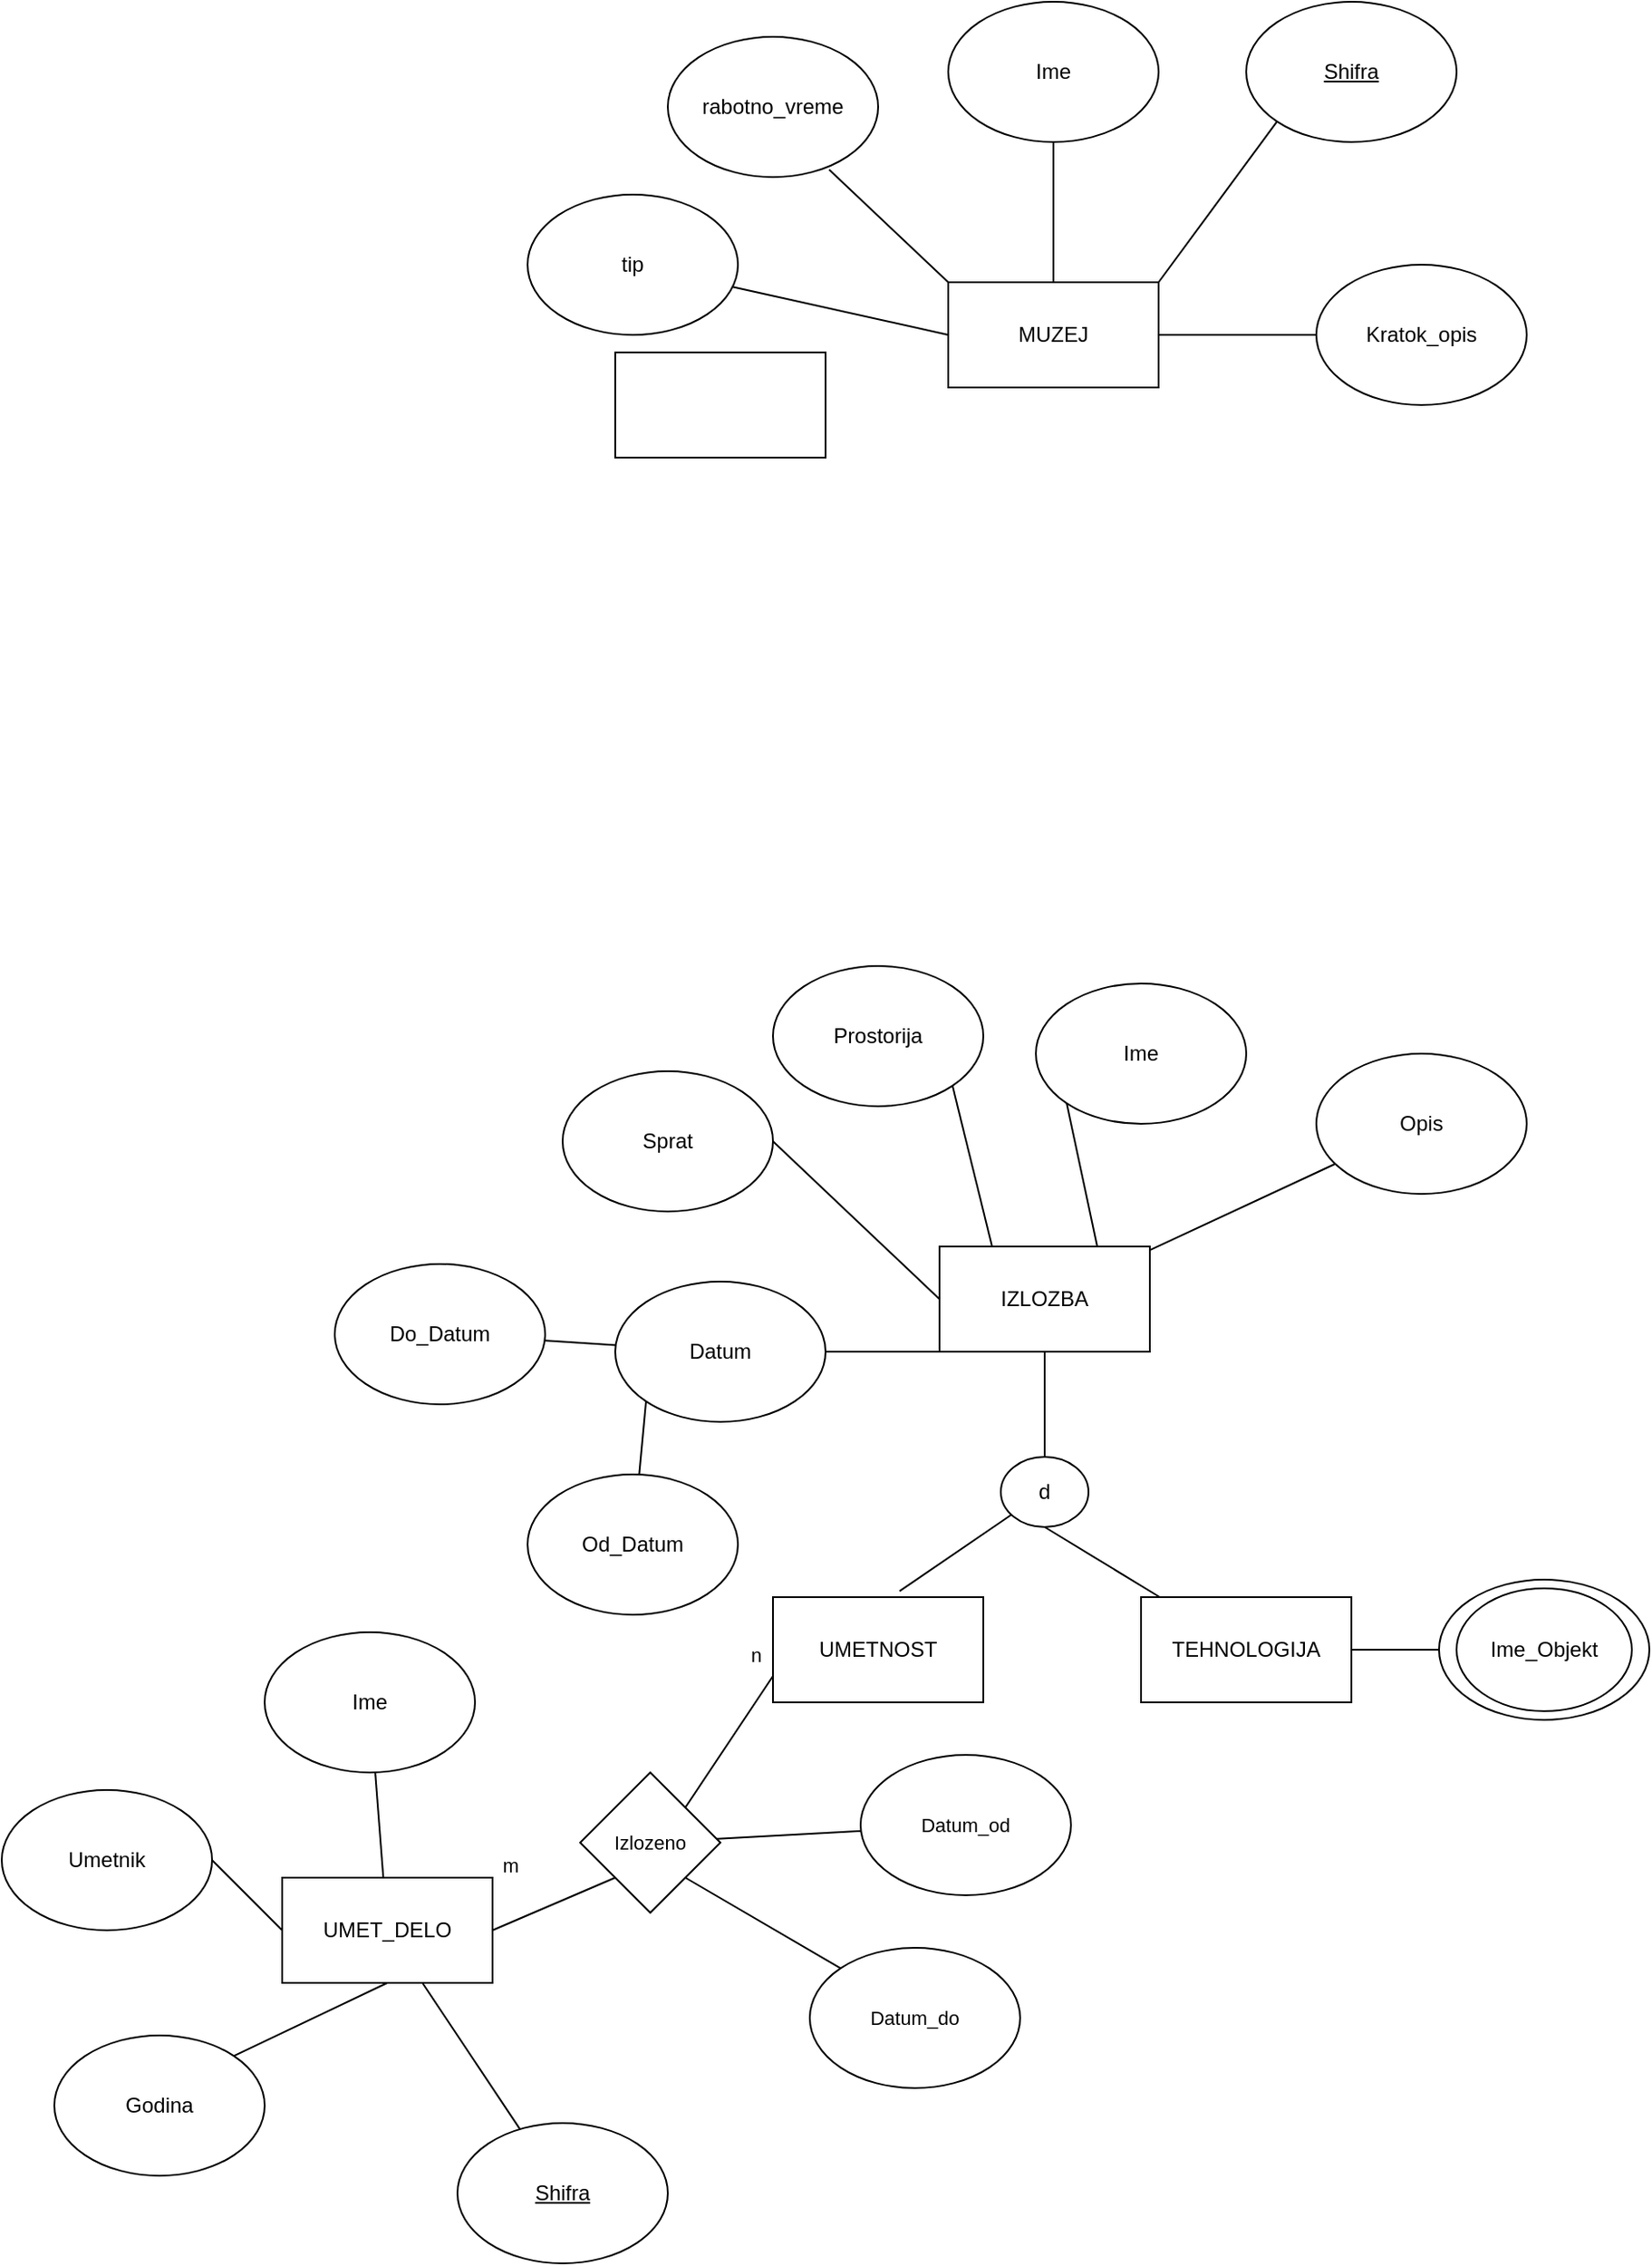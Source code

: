<mxfile version="24.8.0">
  <diagram name="Page-1" id="aBAfNd_FBkbLEz4ILO74">
    <mxGraphModel dx="2570" dy="799" grid="1" gridSize="10" guides="1" tooltips="1" connect="1" arrows="1" fold="1" page="1" pageScale="1" pageWidth="850" pageHeight="1100" math="0" shadow="0">
      <root>
        <mxCell id="0" />
        <mxCell id="1" parent="0" />
        <mxCell id="x4Ep533CrrcRFyb9f4VT-3" value="Kratok_opis" style="ellipse;whiteSpace=wrap;html=1;" vertex="1" parent="1">
          <mxGeometry x="580" y="200" width="120" height="80" as="geometry" />
        </mxCell>
        <mxCell id="x4Ep533CrrcRFyb9f4VT-4" value="tip" style="ellipse;whiteSpace=wrap;html=1;" vertex="1" parent="1">
          <mxGeometry x="130" y="160" width="120" height="80" as="geometry" />
        </mxCell>
        <mxCell id="x4Ep533CrrcRFyb9f4VT-5" value="&lt;u&gt;Shifra&lt;/u&gt;" style="ellipse;whiteSpace=wrap;html=1;" vertex="1" parent="1">
          <mxGeometry x="540" y="50" width="120" height="80" as="geometry" />
        </mxCell>
        <mxCell id="x4Ep533CrrcRFyb9f4VT-18" value="" style="rounded=0;orthogonalLoop=1;jettySize=auto;html=1;endArrow=none;endFill=0;" edge="1" parent="1" source="x4Ep533CrrcRFyb9f4VT-6" target="x4Ep533CrrcRFyb9f4VT-17">
          <mxGeometry relative="1" as="geometry" />
        </mxCell>
        <mxCell id="x4Ep533CrrcRFyb9f4VT-6" value="Ime" style="ellipse;whiteSpace=wrap;html=1;" vertex="1" parent="1">
          <mxGeometry x="370" y="50" width="120" height="80" as="geometry" />
        </mxCell>
        <mxCell id="x4Ep533CrrcRFyb9f4VT-7" value="rabotno_vreme" style="ellipse;whiteSpace=wrap;html=1;" vertex="1" parent="1">
          <mxGeometry x="210" y="70" width="120" height="80" as="geometry" />
        </mxCell>
        <mxCell id="x4Ep533CrrcRFyb9f4VT-33" style="edgeStyle=none;shape=connector;rounded=0;orthogonalLoop=1;jettySize=auto;html=1;exitX=0;exitY=1;exitDx=0;exitDy=0;strokeColor=default;align=center;verticalAlign=middle;fontFamily=Helvetica;fontSize=11;fontColor=default;labelBackgroundColor=default;endArrow=none;endFill=0;entryX=1;entryY=0.5;entryDx=0;entryDy=0;" edge="1" parent="1" source="x4Ep533CrrcRFyb9f4VT-8" target="x4Ep533CrrcRFyb9f4VT-34">
          <mxGeometry relative="1" as="geometry">
            <mxPoint x="335" y="850" as="targetPoint" />
          </mxGeometry>
        </mxCell>
        <mxCell id="x4Ep533CrrcRFyb9f4VT-39" style="edgeStyle=none;shape=connector;rounded=0;orthogonalLoop=1;jettySize=auto;html=1;exitX=0.5;exitY=1;exitDx=0;exitDy=0;strokeColor=default;align=center;verticalAlign=middle;fontFamily=Helvetica;fontSize=11;fontColor=default;labelBackgroundColor=default;endArrow=none;endFill=0;" edge="1" parent="1" source="x4Ep533CrrcRFyb9f4VT-8">
          <mxGeometry relative="1" as="geometry">
            <mxPoint x="425" y="890" as="targetPoint" />
          </mxGeometry>
        </mxCell>
        <mxCell id="x4Ep533CrrcRFyb9f4VT-8" value="IZLOZBA" style="rounded=0;whiteSpace=wrap;html=1;" vertex="1" parent="1">
          <mxGeometry x="365" y="760" width="120" height="60" as="geometry" />
        </mxCell>
        <mxCell id="x4Ep533CrrcRFyb9f4VT-9" value="" style="rounded=0;whiteSpace=wrap;html=1;" vertex="1" parent="1">
          <mxGeometry x="180" y="250" width="120" height="60" as="geometry" />
        </mxCell>
        <mxCell id="x4Ep533CrrcRFyb9f4VT-21" value="" style="edgeStyle=none;shape=connector;rounded=0;orthogonalLoop=1;jettySize=auto;html=1;strokeColor=default;align=center;verticalAlign=middle;fontFamily=Helvetica;fontSize=11;fontColor=default;labelBackgroundColor=default;endArrow=none;endFill=0;" edge="1" parent="1" source="x4Ep533CrrcRFyb9f4VT-17" target="x4Ep533CrrcRFyb9f4VT-3">
          <mxGeometry relative="1" as="geometry" />
        </mxCell>
        <mxCell id="x4Ep533CrrcRFyb9f4VT-22" style="edgeStyle=none;shape=connector;rounded=0;orthogonalLoop=1;jettySize=auto;html=1;exitX=1;exitY=0;exitDx=0;exitDy=0;entryX=0;entryY=1;entryDx=0;entryDy=0;strokeColor=default;align=center;verticalAlign=middle;fontFamily=Helvetica;fontSize=11;fontColor=default;labelBackgroundColor=default;endArrow=none;endFill=0;" edge="1" parent="1" source="x4Ep533CrrcRFyb9f4VT-17" target="x4Ep533CrrcRFyb9f4VT-5">
          <mxGeometry relative="1" as="geometry" />
        </mxCell>
        <mxCell id="x4Ep533CrrcRFyb9f4VT-24" style="edgeStyle=none;shape=connector;rounded=0;orthogonalLoop=1;jettySize=auto;html=1;exitX=0;exitY=0.5;exitDx=0;exitDy=0;strokeColor=default;align=center;verticalAlign=middle;fontFamily=Helvetica;fontSize=11;fontColor=default;labelBackgroundColor=default;endArrow=none;endFill=0;" edge="1" parent="1" source="x4Ep533CrrcRFyb9f4VT-17" target="x4Ep533CrrcRFyb9f4VT-4">
          <mxGeometry relative="1" as="geometry" />
        </mxCell>
        <mxCell id="x4Ep533CrrcRFyb9f4VT-17" value="MUZEJ" style="rounded=0;whiteSpace=wrap;html=1;" vertex="1" parent="1">
          <mxGeometry x="370" y="210" width="120" height="60" as="geometry" />
        </mxCell>
        <mxCell id="x4Ep533CrrcRFyb9f4VT-23" style="edgeStyle=none;shape=connector;rounded=0;orthogonalLoop=1;jettySize=auto;html=1;exitX=0;exitY=0;exitDx=0;exitDy=0;entryX=0.767;entryY=0.947;entryDx=0;entryDy=0;entryPerimeter=0;strokeColor=default;align=center;verticalAlign=middle;fontFamily=Helvetica;fontSize=11;fontColor=default;labelBackgroundColor=default;endArrow=none;endFill=0;" edge="1" parent="1" source="x4Ep533CrrcRFyb9f4VT-17" target="x4Ep533CrrcRFyb9f4VT-7">
          <mxGeometry relative="1" as="geometry" />
        </mxCell>
        <mxCell id="x4Ep533CrrcRFyb9f4VT-28" style="edgeStyle=none;shape=connector;rounded=0;orthogonalLoop=1;jettySize=auto;html=1;exitX=0;exitY=1;exitDx=0;exitDy=0;entryX=0.75;entryY=0;entryDx=0;entryDy=0;strokeColor=default;align=center;verticalAlign=middle;fontFamily=Helvetica;fontSize=11;fontColor=default;labelBackgroundColor=default;endArrow=none;endFill=0;" edge="1" parent="1" source="x4Ep533CrrcRFyb9f4VT-25" target="x4Ep533CrrcRFyb9f4VT-8">
          <mxGeometry relative="1" as="geometry" />
        </mxCell>
        <mxCell id="x4Ep533CrrcRFyb9f4VT-25" value="Ime" style="ellipse;whiteSpace=wrap;html=1;" vertex="1" parent="1">
          <mxGeometry x="420" y="610" width="120" height="80" as="geometry" />
        </mxCell>
        <mxCell id="x4Ep533CrrcRFyb9f4VT-27" value="" style="edgeStyle=none;shape=connector;rounded=0;orthogonalLoop=1;jettySize=auto;html=1;strokeColor=default;align=center;verticalAlign=middle;fontFamily=Helvetica;fontSize=11;fontColor=default;labelBackgroundColor=default;endArrow=none;endFill=0;" edge="1" parent="1" source="x4Ep533CrrcRFyb9f4VT-26" target="x4Ep533CrrcRFyb9f4VT-8">
          <mxGeometry relative="1" as="geometry" />
        </mxCell>
        <mxCell id="x4Ep533CrrcRFyb9f4VT-26" value="Opis" style="ellipse;whiteSpace=wrap;html=1;" vertex="1" parent="1">
          <mxGeometry x="580" y="650" width="120" height="80" as="geometry" />
        </mxCell>
        <mxCell id="x4Ep533CrrcRFyb9f4VT-32" style="edgeStyle=none;shape=connector;rounded=0;orthogonalLoop=1;jettySize=auto;html=1;exitX=1;exitY=0.5;exitDx=0;exitDy=0;entryX=0;entryY=0.5;entryDx=0;entryDy=0;strokeColor=default;align=center;verticalAlign=middle;fontFamily=Helvetica;fontSize=11;fontColor=default;labelBackgroundColor=default;endArrow=none;endFill=0;" edge="1" parent="1" source="x4Ep533CrrcRFyb9f4VT-29" target="x4Ep533CrrcRFyb9f4VT-8">
          <mxGeometry relative="1" as="geometry" />
        </mxCell>
        <mxCell id="x4Ep533CrrcRFyb9f4VT-29" value="Sprat" style="ellipse;whiteSpace=wrap;html=1;" vertex="1" parent="1">
          <mxGeometry x="150" y="660" width="120" height="80" as="geometry" />
        </mxCell>
        <mxCell id="x4Ep533CrrcRFyb9f4VT-31" style="edgeStyle=none;shape=connector;rounded=0;orthogonalLoop=1;jettySize=auto;html=1;exitX=1;exitY=1;exitDx=0;exitDy=0;entryX=0.25;entryY=0;entryDx=0;entryDy=0;strokeColor=default;align=center;verticalAlign=middle;fontFamily=Helvetica;fontSize=11;fontColor=default;labelBackgroundColor=default;endArrow=none;endFill=0;" edge="1" parent="1" source="x4Ep533CrrcRFyb9f4VT-30" target="x4Ep533CrrcRFyb9f4VT-8">
          <mxGeometry relative="1" as="geometry" />
        </mxCell>
        <mxCell id="x4Ep533CrrcRFyb9f4VT-30" value="Prostorija" style="ellipse;whiteSpace=wrap;html=1;" vertex="1" parent="1">
          <mxGeometry x="270" y="600" width="120" height="80" as="geometry" />
        </mxCell>
        <mxCell id="x4Ep533CrrcRFyb9f4VT-35" style="edgeStyle=none;shape=connector;rounded=0;orthogonalLoop=1;jettySize=auto;html=1;exitX=0;exitY=1;exitDx=0;exitDy=0;strokeColor=default;align=center;verticalAlign=middle;fontFamily=Helvetica;fontSize=11;fontColor=default;labelBackgroundColor=default;endArrow=none;endFill=0;" edge="1" parent="1" source="x4Ep533CrrcRFyb9f4VT-34" target="x4Ep533CrrcRFyb9f4VT-36">
          <mxGeometry relative="1" as="geometry">
            <mxPoint x="180" y="880" as="targetPoint" />
          </mxGeometry>
        </mxCell>
        <mxCell id="x4Ep533CrrcRFyb9f4VT-34" value="Datum" style="ellipse;whiteSpace=wrap;html=1;" vertex="1" parent="1">
          <mxGeometry x="180" y="780" width="120" height="80" as="geometry" />
        </mxCell>
        <mxCell id="x4Ep533CrrcRFyb9f4VT-36" value="Od_Datum" style="ellipse;whiteSpace=wrap;html=1;" vertex="1" parent="1">
          <mxGeometry x="130" y="890" width="120" height="80" as="geometry" />
        </mxCell>
        <mxCell id="x4Ep533CrrcRFyb9f4VT-38" value="" style="edgeStyle=none;shape=connector;rounded=0;orthogonalLoop=1;jettySize=auto;html=1;strokeColor=default;align=center;verticalAlign=middle;fontFamily=Helvetica;fontSize=11;fontColor=default;labelBackgroundColor=default;endArrow=none;endFill=0;" edge="1" parent="1" source="x4Ep533CrrcRFyb9f4VT-37" target="x4Ep533CrrcRFyb9f4VT-34">
          <mxGeometry relative="1" as="geometry" />
        </mxCell>
        <mxCell id="x4Ep533CrrcRFyb9f4VT-37" value="Do_Datum" style="ellipse;whiteSpace=wrap;html=1;" vertex="1" parent="1">
          <mxGeometry x="20" y="770" width="120" height="80" as="geometry" />
        </mxCell>
        <mxCell id="x4Ep533CrrcRFyb9f4VT-41" style="edgeStyle=none;shape=connector;rounded=0;orthogonalLoop=1;jettySize=auto;html=1;exitX=0.5;exitY=1;exitDx=0;exitDy=0;strokeColor=default;align=center;verticalAlign=middle;fontFamily=Helvetica;fontSize=11;fontColor=default;labelBackgroundColor=default;endArrow=none;endFill=0;" edge="1" parent="1" source="x4Ep533CrrcRFyb9f4VT-40" target="x4Ep533CrrcRFyb9f4VT-43">
          <mxGeometry relative="1" as="geometry">
            <mxPoint x="570" y="960" as="targetPoint" />
          </mxGeometry>
        </mxCell>
        <mxCell id="x4Ep533CrrcRFyb9f4VT-42" style="edgeStyle=none;shape=connector;rounded=0;orthogonalLoop=1;jettySize=auto;html=1;strokeColor=default;align=center;verticalAlign=middle;fontFamily=Helvetica;fontSize=11;fontColor=default;labelBackgroundColor=default;endArrow=none;endFill=0;entryX=0.602;entryY=-0.057;entryDx=0;entryDy=0;entryPerimeter=0;" edge="1" parent="1" source="x4Ep533CrrcRFyb9f4VT-40" target="x4Ep533CrrcRFyb9f4VT-44">
          <mxGeometry relative="1" as="geometry">
            <mxPoint x="350" y="970" as="targetPoint" />
          </mxGeometry>
        </mxCell>
        <mxCell id="x4Ep533CrrcRFyb9f4VT-40" value="d" style="ellipse;whiteSpace=wrap;html=1;" vertex="1" parent="1">
          <mxGeometry x="400" y="880" width="50" height="40" as="geometry" />
        </mxCell>
        <mxCell id="x4Ep533CrrcRFyb9f4VT-43" value="TEHNOLOGIJA" style="rounded=0;whiteSpace=wrap;html=1;" vertex="1" parent="1">
          <mxGeometry x="480" y="960" width="120" height="60" as="geometry" />
        </mxCell>
        <mxCell id="x4Ep533CrrcRFyb9f4VT-44" value="UMETNOST" style="rounded=0;whiteSpace=wrap;html=1;" vertex="1" parent="1">
          <mxGeometry x="270" y="960" width="120" height="60" as="geometry" />
        </mxCell>
        <mxCell id="x4Ep533CrrcRFyb9f4VT-47" value="" style="edgeStyle=none;shape=connector;rounded=0;orthogonalLoop=1;jettySize=auto;html=1;strokeColor=default;align=center;verticalAlign=middle;fontFamily=Helvetica;fontSize=11;fontColor=default;labelBackgroundColor=default;endArrow=none;endFill=0;" edge="1" parent="1" source="x4Ep533CrrcRFyb9f4VT-46" target="x4Ep533CrrcRFyb9f4VT-43">
          <mxGeometry relative="1" as="geometry" />
        </mxCell>
        <mxCell id="x4Ep533CrrcRFyb9f4VT-48" value="" style="ellipse;whiteSpace=wrap;html=1;" vertex="1" parent="1">
          <mxGeometry x="650" y="950" width="120" height="80" as="geometry" />
        </mxCell>
        <mxCell id="x4Ep533CrrcRFyb9f4VT-46" value="Ime_Objekt" style="ellipse;whiteSpace=wrap;html=1;" vertex="1" parent="1">
          <mxGeometry x="660" y="955" width="100" height="70" as="geometry" />
        </mxCell>
        <mxCell id="x4Ep533CrrcRFyb9f4VT-54" value="" style="edgeStyle=none;shape=connector;rounded=0;orthogonalLoop=1;jettySize=auto;html=1;strokeColor=default;align=center;verticalAlign=middle;fontFamily=Helvetica;fontSize=11;fontColor=default;labelBackgroundColor=default;endArrow=none;endFill=0;" edge="1" parent="1" source="x4Ep533CrrcRFyb9f4VT-50" target="x4Ep533CrrcRFyb9f4VT-53">
          <mxGeometry relative="1" as="geometry" />
        </mxCell>
        <mxCell id="x4Ep533CrrcRFyb9f4VT-50" value="UMET_DELO" style="rounded=0;whiteSpace=wrap;html=1;" vertex="1" parent="1">
          <mxGeometry x="-10" y="1120" width="120" height="60" as="geometry" />
        </mxCell>
        <mxCell id="x4Ep533CrrcRFyb9f4VT-55" value="" style="edgeStyle=none;shape=connector;rounded=0;orthogonalLoop=1;jettySize=auto;html=1;strokeColor=default;align=center;verticalAlign=middle;fontFamily=Helvetica;fontSize=11;fontColor=default;labelBackgroundColor=default;endArrow=none;endFill=0;" edge="1" parent="1" source="x4Ep533CrrcRFyb9f4VT-51" target="x4Ep533CrrcRFyb9f4VT-50">
          <mxGeometry relative="1" as="geometry" />
        </mxCell>
        <mxCell id="x4Ep533CrrcRFyb9f4VT-51" value="&lt;u&gt;Shifra&lt;/u&gt;" style="ellipse;whiteSpace=wrap;html=1;" vertex="1" parent="1">
          <mxGeometry x="90" y="1260" width="120" height="80" as="geometry" />
        </mxCell>
        <mxCell id="x4Ep533CrrcRFyb9f4VT-53" value="Ime" style="ellipse;whiteSpace=wrap;html=1;" vertex="1" parent="1">
          <mxGeometry x="-20" y="980" width="120" height="80" as="geometry" />
        </mxCell>
        <mxCell id="x4Ep533CrrcRFyb9f4VT-60" style="edgeStyle=none;shape=connector;rounded=0;orthogonalLoop=1;jettySize=auto;html=1;exitX=1;exitY=0.5;exitDx=0;exitDy=0;entryX=0;entryY=0.5;entryDx=0;entryDy=0;strokeColor=default;align=center;verticalAlign=middle;fontFamily=Helvetica;fontSize=11;fontColor=default;labelBackgroundColor=default;endArrow=none;endFill=0;" edge="1" parent="1" source="x4Ep533CrrcRFyb9f4VT-57" target="x4Ep533CrrcRFyb9f4VT-50">
          <mxGeometry relative="1" as="geometry" />
        </mxCell>
        <mxCell id="x4Ep533CrrcRFyb9f4VT-57" value="Umetnik" style="ellipse;whiteSpace=wrap;html=1;" vertex="1" parent="1">
          <mxGeometry x="-170" y="1070" width="120" height="80" as="geometry" />
        </mxCell>
        <mxCell id="x4Ep533CrrcRFyb9f4VT-59" style="edgeStyle=none;shape=connector;rounded=0;orthogonalLoop=1;jettySize=auto;html=1;exitX=1;exitY=0;exitDx=0;exitDy=0;entryX=0.5;entryY=1;entryDx=0;entryDy=0;strokeColor=default;align=center;verticalAlign=middle;fontFamily=Helvetica;fontSize=11;fontColor=default;labelBackgroundColor=default;endArrow=none;endFill=0;" edge="1" parent="1" source="x4Ep533CrrcRFyb9f4VT-58" target="x4Ep533CrrcRFyb9f4VT-50">
          <mxGeometry relative="1" as="geometry" />
        </mxCell>
        <mxCell id="x4Ep533CrrcRFyb9f4VT-58" value="Godina" style="ellipse;whiteSpace=wrap;html=1;" vertex="1" parent="1">
          <mxGeometry x="-140" y="1210" width="120" height="80" as="geometry" />
        </mxCell>
        <mxCell id="x4Ep533CrrcRFyb9f4VT-62" style="edgeStyle=none;shape=connector;rounded=0;orthogonalLoop=1;jettySize=auto;html=1;exitX=1;exitY=0;exitDx=0;exitDy=0;entryX=0;entryY=0.75;entryDx=0;entryDy=0;strokeColor=default;align=center;verticalAlign=middle;fontFamily=Helvetica;fontSize=11;fontColor=default;labelBackgroundColor=default;endArrow=none;endFill=0;" edge="1" parent="1" source="x4Ep533CrrcRFyb9f4VT-61" target="x4Ep533CrrcRFyb9f4VT-44">
          <mxGeometry relative="1" as="geometry" />
        </mxCell>
        <mxCell id="x4Ep533CrrcRFyb9f4VT-63" style="edgeStyle=none;shape=connector;rounded=0;orthogonalLoop=1;jettySize=auto;html=1;exitX=0;exitY=1;exitDx=0;exitDy=0;entryX=1;entryY=0.5;entryDx=0;entryDy=0;strokeColor=default;align=center;verticalAlign=middle;fontFamily=Helvetica;fontSize=11;fontColor=default;labelBackgroundColor=default;endArrow=none;endFill=0;" edge="1" parent="1" source="x4Ep533CrrcRFyb9f4VT-61" target="x4Ep533CrrcRFyb9f4VT-50">
          <mxGeometry relative="1" as="geometry" />
        </mxCell>
        <mxCell id="x4Ep533CrrcRFyb9f4VT-67" value="" style="edgeStyle=none;shape=connector;rounded=0;orthogonalLoop=1;jettySize=auto;html=1;strokeColor=default;align=center;verticalAlign=middle;fontFamily=Helvetica;fontSize=11;fontColor=default;labelBackgroundColor=default;endArrow=none;endFill=0;" edge="1" parent="1" source="x4Ep533CrrcRFyb9f4VT-61" target="x4Ep533CrrcRFyb9f4VT-66">
          <mxGeometry relative="1" as="geometry" />
        </mxCell>
        <mxCell id="x4Ep533CrrcRFyb9f4VT-61" value="Izlozeno" style="rhombus;whiteSpace=wrap;html=1;fontFamily=Helvetica;fontSize=11;fontColor=default;labelBackgroundColor=default;" vertex="1" parent="1">
          <mxGeometry x="160" y="1060" width="80" height="80" as="geometry" />
        </mxCell>
        <mxCell id="x4Ep533CrrcRFyb9f4VT-64" value="m" style="text;html=1;align=center;verticalAlign=middle;resizable=0;points=[];autosize=1;strokeColor=none;fillColor=none;fontFamily=Helvetica;fontSize=11;fontColor=default;labelBackgroundColor=default;" vertex="1" parent="1">
          <mxGeometry x="105" y="1098" width="30" height="30" as="geometry" />
        </mxCell>
        <mxCell id="x4Ep533CrrcRFyb9f4VT-65" value="n" style="text;html=1;align=center;verticalAlign=middle;resizable=0;points=[];autosize=1;strokeColor=none;fillColor=none;fontFamily=Helvetica;fontSize=11;fontColor=default;labelBackgroundColor=default;" vertex="1" parent="1">
          <mxGeometry x="245" y="978" width="30" height="30" as="geometry" />
        </mxCell>
        <mxCell id="x4Ep533CrrcRFyb9f4VT-66" value="Datum_od" style="ellipse;whiteSpace=wrap;html=1;fontSize=11;labelBackgroundColor=default;" vertex="1" parent="1">
          <mxGeometry x="320" y="1050" width="120" height="80" as="geometry" />
        </mxCell>
        <mxCell id="x4Ep533CrrcRFyb9f4VT-68" value="" style="edgeStyle=none;shape=connector;rounded=0;orthogonalLoop=1;jettySize=auto;html=1;strokeColor=default;align=center;verticalAlign=middle;fontFamily=Helvetica;fontSize=11;fontColor=default;labelBackgroundColor=default;endArrow=none;endFill=0;exitX=1;exitY=1;exitDx=0;exitDy=0;entryX=0;entryY=0;entryDx=0;entryDy=0;" edge="1" parent="1" source="x4Ep533CrrcRFyb9f4VT-61" target="x4Ep533CrrcRFyb9f4VT-69">
          <mxGeometry relative="1" as="geometry">
            <mxPoint x="250" y="1110" as="sourcePoint" />
            <mxPoint x="290" y="1160" as="targetPoint" />
          </mxGeometry>
        </mxCell>
        <mxCell id="x4Ep533CrrcRFyb9f4VT-69" value="Datum_do" style="ellipse;whiteSpace=wrap;html=1;fontSize=11;labelBackgroundColor=default;" vertex="1" parent="1">
          <mxGeometry x="291" y="1160" width="120" height="80" as="geometry" />
        </mxCell>
      </root>
    </mxGraphModel>
  </diagram>
</mxfile>
